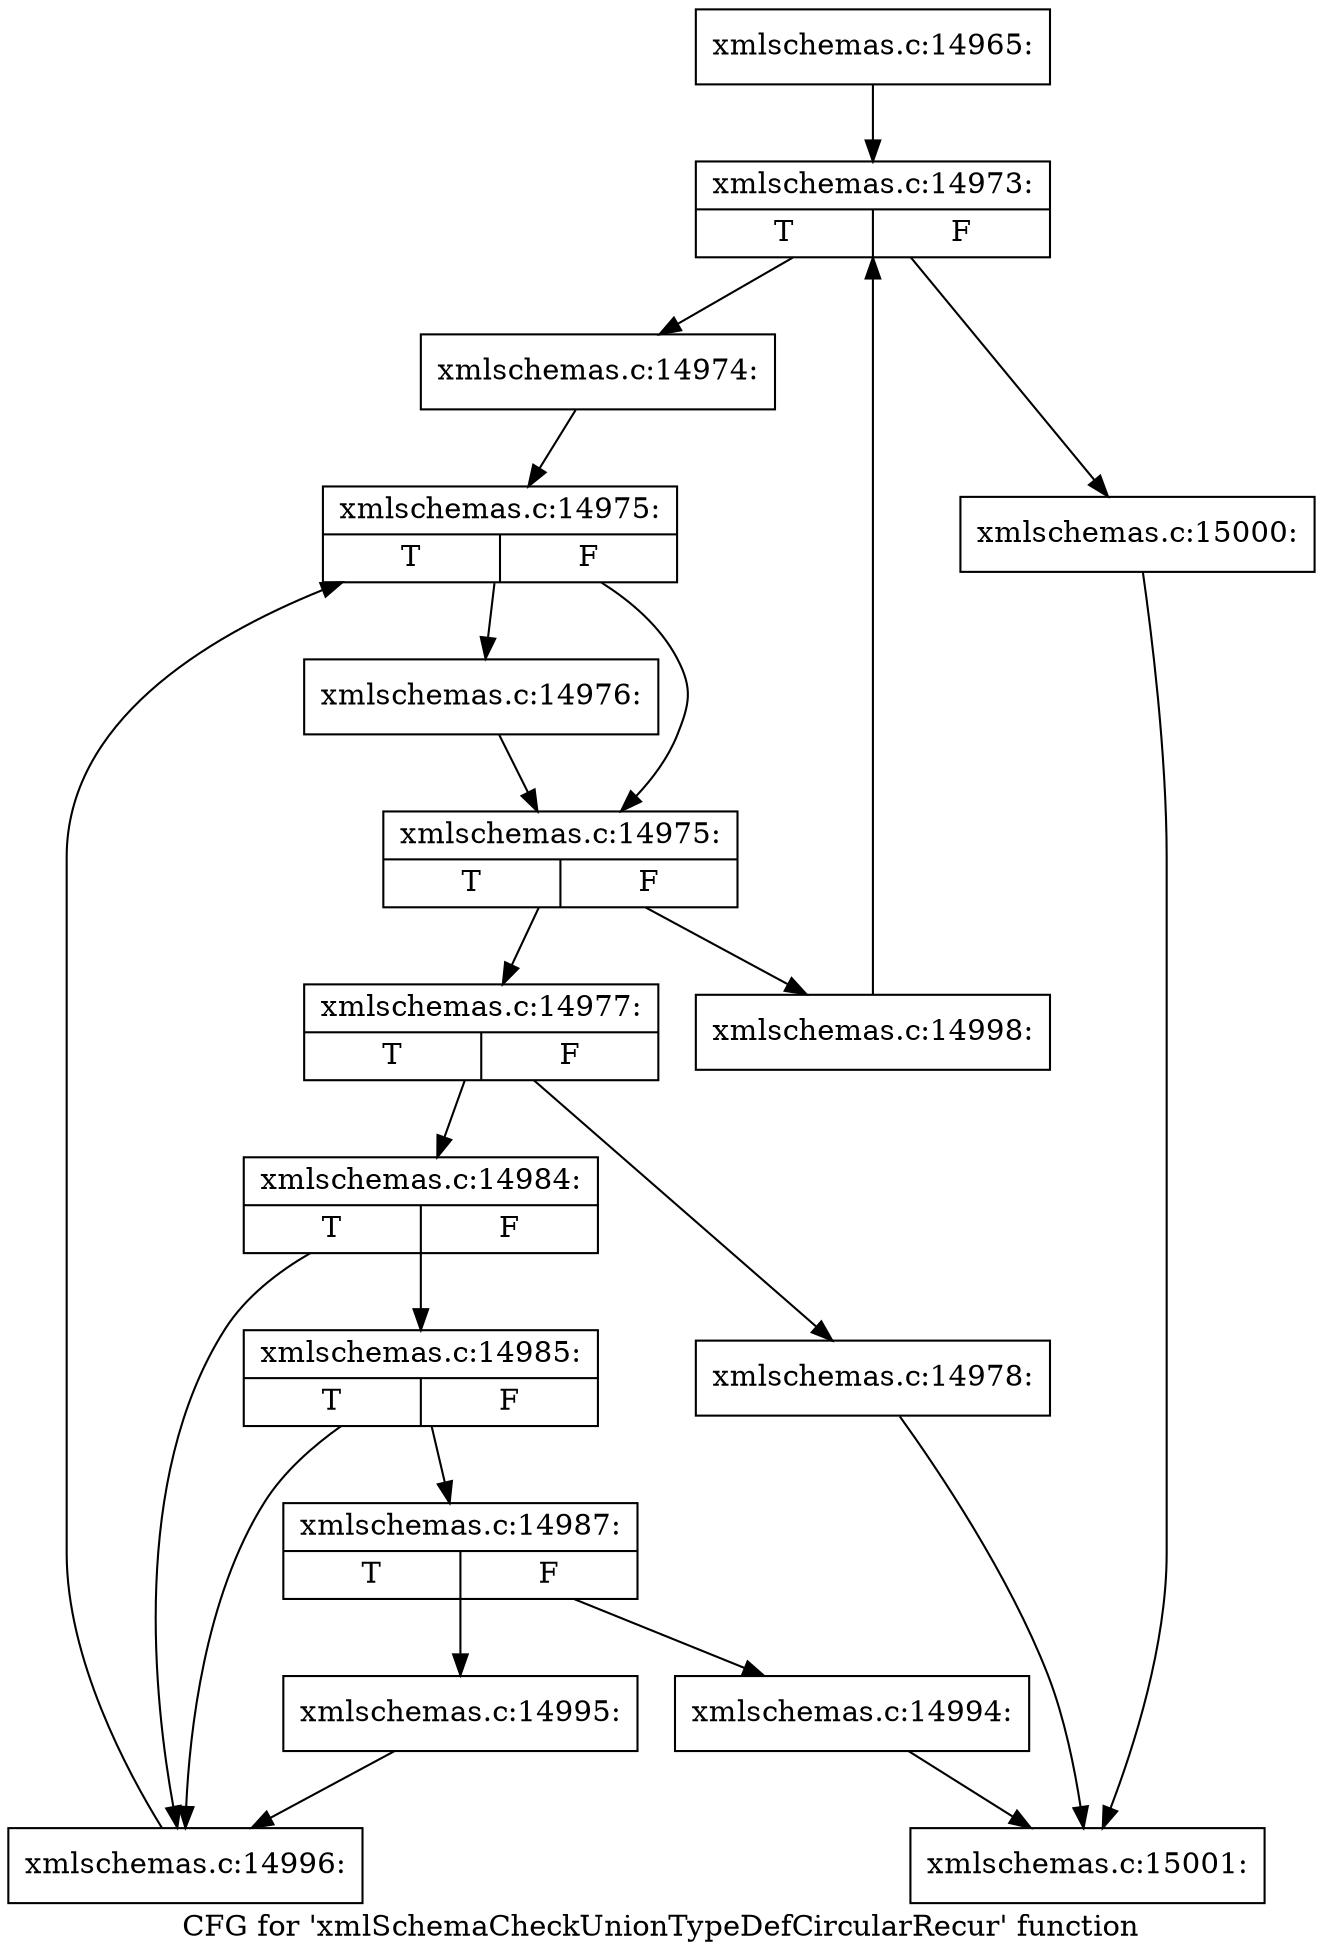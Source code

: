 digraph "CFG for 'xmlSchemaCheckUnionTypeDefCircularRecur' function" {
	label="CFG for 'xmlSchemaCheckUnionTypeDefCircularRecur' function";

	Node0x512d140 [shape=record,label="{xmlschemas.c:14965:}"];
	Node0x512d140 -> Node0x512e3f0;
	Node0x512e3f0 [shape=record,label="{xmlschemas.c:14973:|{<s0>T|<s1>F}}"];
	Node0x512e3f0 -> Node0x512e7e0;
	Node0x512e3f0 -> Node0x512e610;
	Node0x512e7e0 [shape=record,label="{xmlschemas.c:14974:}"];
	Node0x512e7e0 -> Node0x512eaf0;
	Node0x512eaf0 [shape=record,label="{xmlschemas.c:14975:|{<s0>T|<s1>F}}"];
	Node0x512eaf0 -> Node0x512ede0;
	Node0x512eaf0 -> Node0x512ed90;
	Node0x512ede0 [shape=record,label="{xmlschemas.c:14976:}"];
	Node0x512ede0 -> Node0x512ed90;
	Node0x512ed90 [shape=record,label="{xmlschemas.c:14975:|{<s0>T|<s1>F}}"];
	Node0x512ed90 -> Node0x512f370;
	Node0x512ed90 -> Node0x512ed10;
	Node0x512f370 [shape=record,label="{xmlschemas.c:14977:|{<s0>T|<s1>F}}"];
	Node0x512f370 -> Node0x512f560;
	Node0x512f370 -> Node0x512f5b0;
	Node0x512f560 [shape=record,label="{xmlschemas.c:14978:}"];
	Node0x512f560 -> Node0x512d470;
	Node0x512f5b0 [shape=record,label="{xmlschemas.c:14984:|{<s0>T|<s1>F}}"];
	Node0x512f5b0 -> Node0x5130140;
	Node0x512f5b0 -> Node0x51300f0;
	Node0x5130140 [shape=record,label="{xmlschemas.c:14985:|{<s0>T|<s1>F}}"];
	Node0x5130140 -> Node0x51300a0;
	Node0x5130140 -> Node0x51300f0;
	Node0x51300a0 [shape=record,label="{xmlschemas.c:14987:|{<s0>T|<s1>F}}"];
	Node0x51300a0 -> Node0x51314b0;
	Node0x51300a0 -> Node0x5131500;
	Node0x51314b0 [shape=record,label="{xmlschemas.c:14994:}"];
	Node0x51314b0 -> Node0x512d470;
	Node0x5131500 [shape=record,label="{xmlschemas.c:14995:}"];
	Node0x5131500 -> Node0x51300f0;
	Node0x51300f0 [shape=record,label="{xmlschemas.c:14996:}"];
	Node0x51300f0 -> Node0x512eaf0;
	Node0x512ed10 [shape=record,label="{xmlschemas.c:14998:}"];
	Node0x512ed10 -> Node0x512e3f0;
	Node0x512e610 [shape=record,label="{xmlschemas.c:15000:}"];
	Node0x512e610 -> Node0x512d470;
	Node0x512d470 [shape=record,label="{xmlschemas.c:15001:}"];
}
